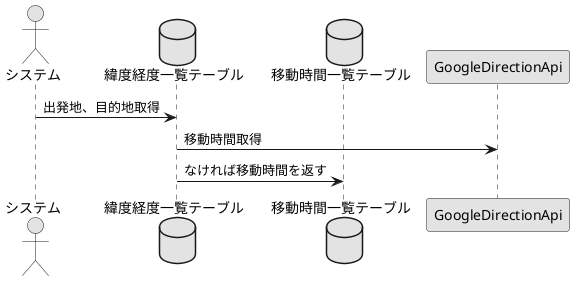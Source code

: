 @startuml

skinparam monochrome true

actor システム
database 緯度経度一覧テーブル as DB
database 移動時間一覧テーブル as DB2
participant GoogleDirectionApi

システム -> DB : 出発地、目的地取得
DB -> GoogleDirectionApi : 移動時間取得
DB -> DB2 : なければ移動時間を返す

@enduml